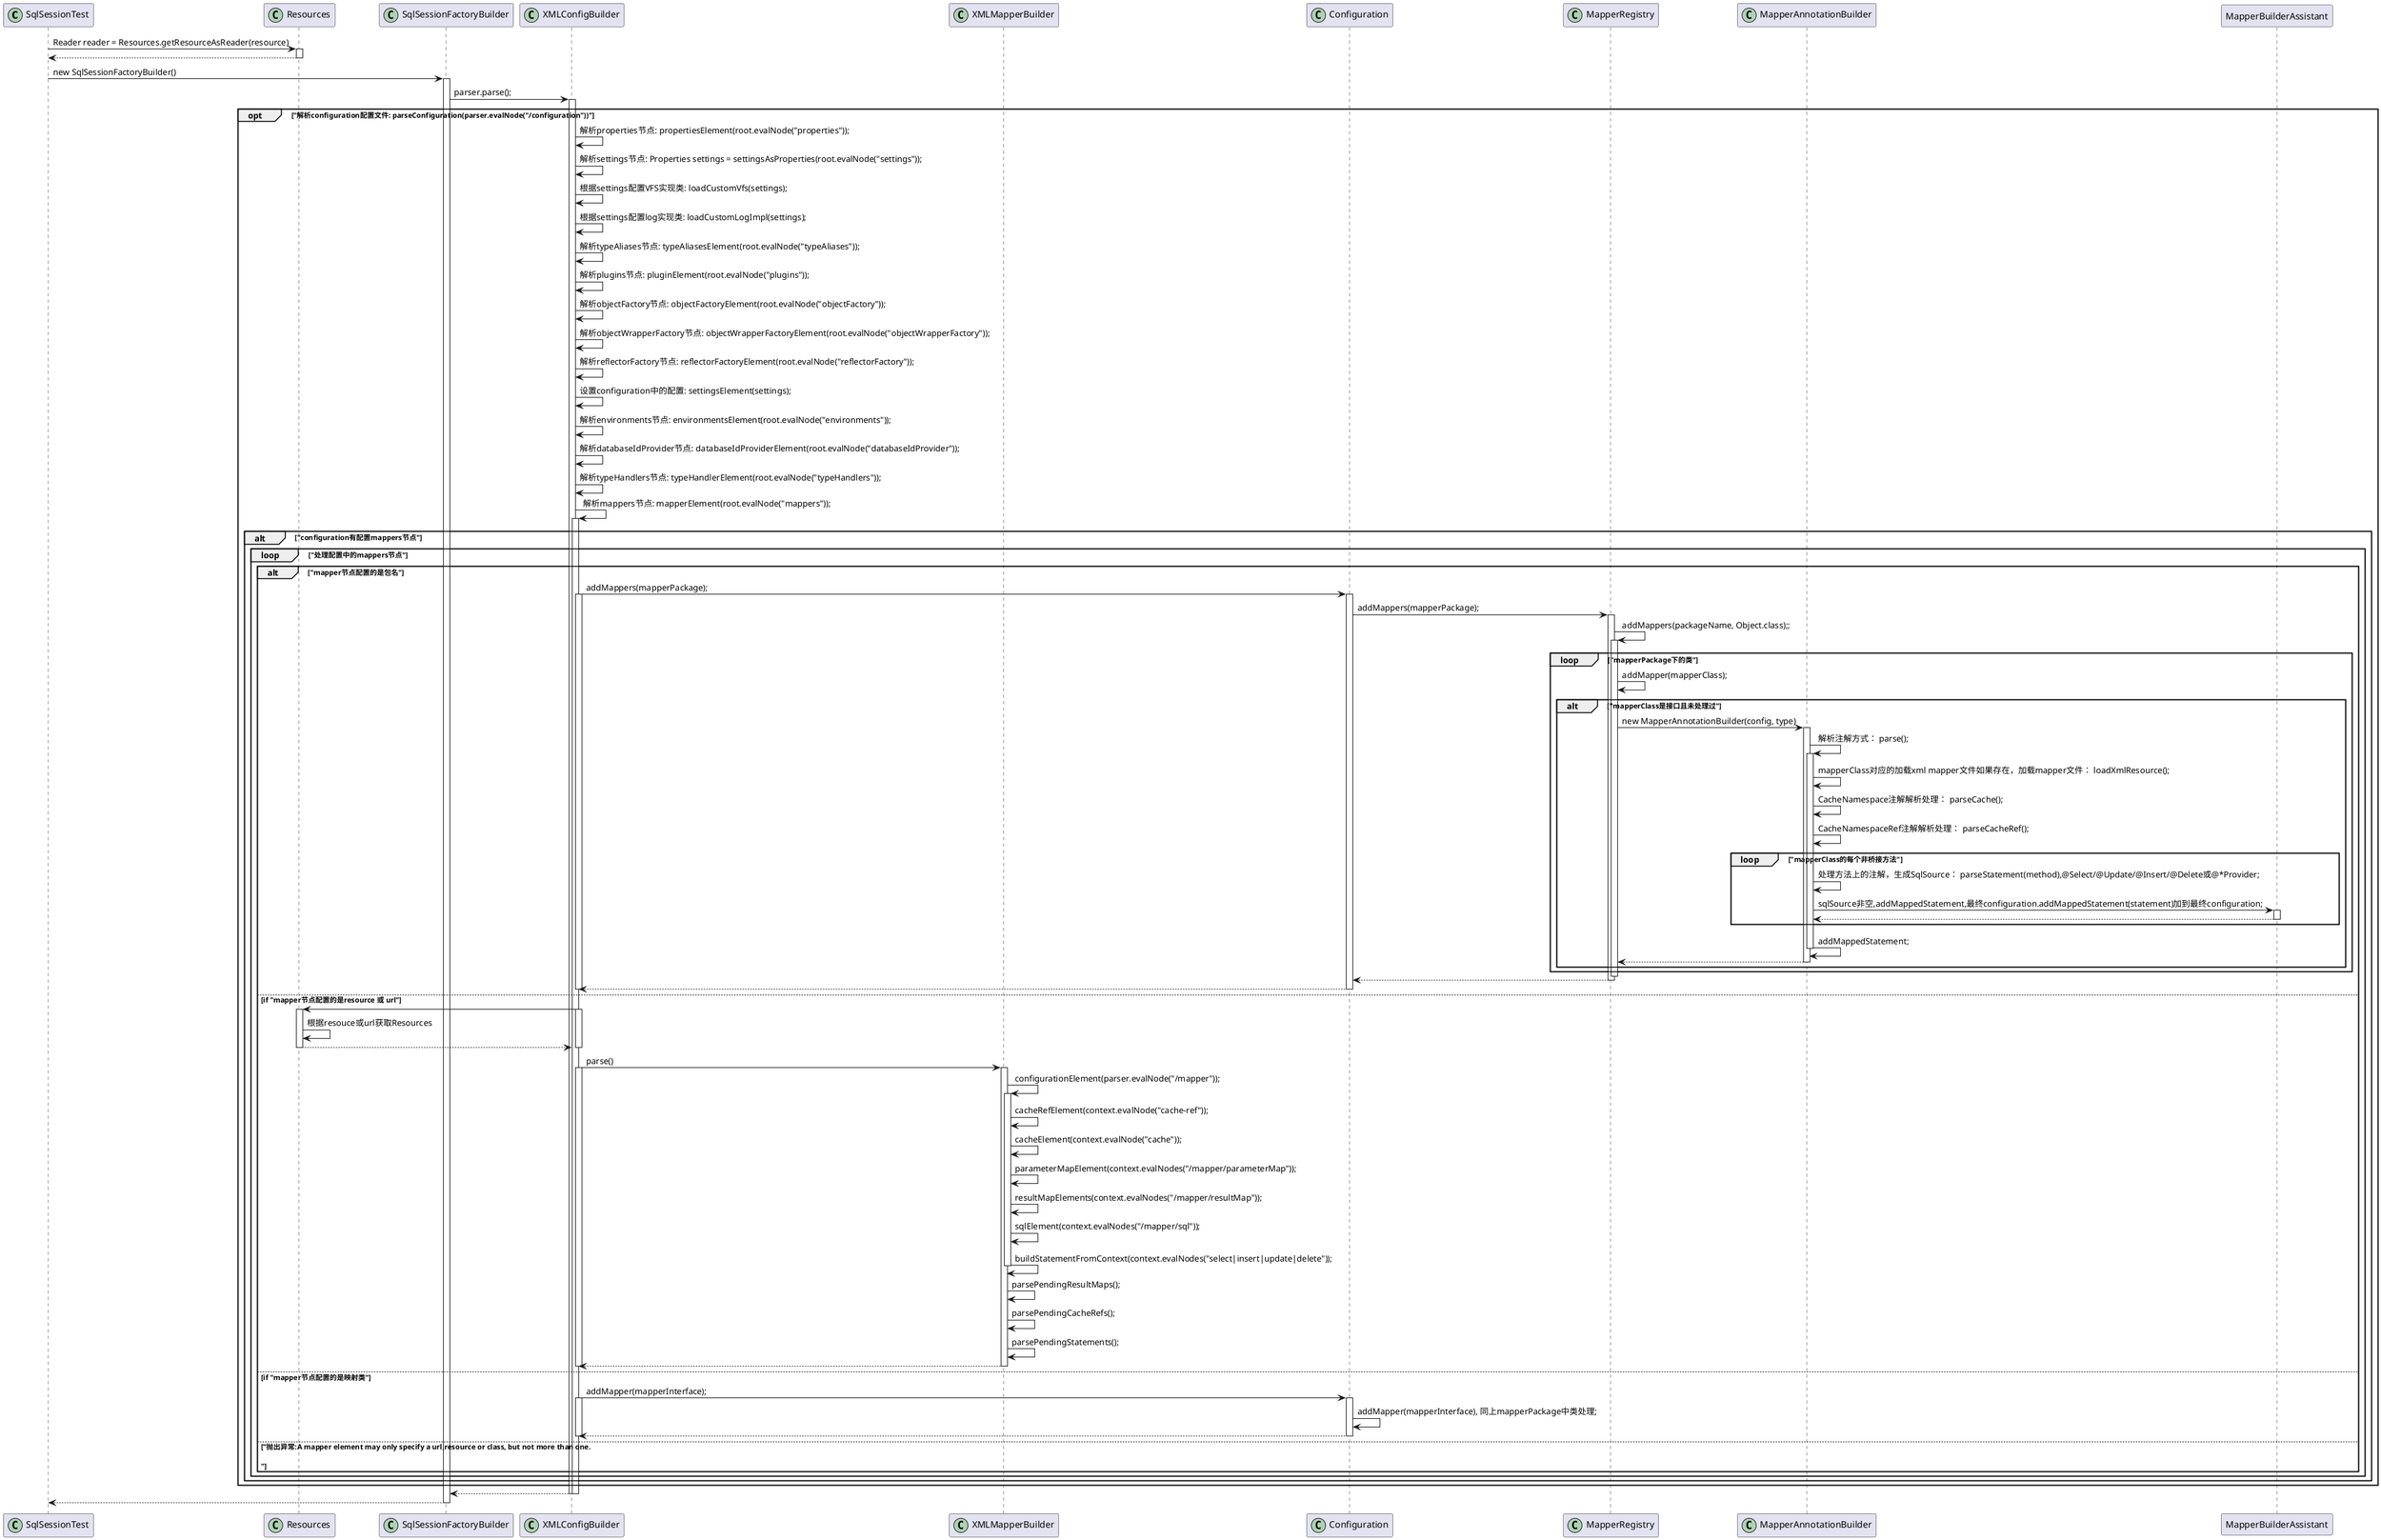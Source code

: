 @startuml

participant SqlSessionTest << (C,#ADD1B2) >>
participant Resources << (C,#ADD1B2) >>
participant SqlSessionFactoryBuilder << (C,#ADD1B2) >>
participant XMLConfigBuilder << (C,#ADD1B2) >>
participant XMLMapperBuilder << (C,#ADD1B2) >>
participant Configuration << (C,#ADD1B2) >>
participant MapperRegistry << (C,#ADD1B2) >>
participant MapperAnnotationBuilder << (C,#ADD1B2) >>

SqlSessionTest -> Resources++: Reader reader = Resources.getResourceAsReader(resource)
SqlSessionTest <-- Resources--
SqlSessionTest -> SqlSessionFactoryBuilder++: new SqlSessionFactoryBuilder()
SqlSessionFactoryBuilder -> XMLConfigBuilder: parser.parse();

opt "解析configuration配置文件: parseConfiguration(parser.evalNode("/configuration"))"
    activate XMLConfigBuilder
    XMLConfigBuilder -> XMLConfigBuilder: 解析properties节点: propertiesElement(root.evalNode("properties"));
    XMLConfigBuilder -> XMLConfigBuilder: 解析settings节点: Properties settings = settingsAsProperties(root.evalNode("settings"));
    XMLConfigBuilder -> XMLConfigBuilder: 根据settings配置VFS实现类: loadCustomVfs(settings);
    XMLConfigBuilder -> XMLConfigBuilder: 根据settings配置log实现类: loadCustomLogImpl(settings);
    XMLConfigBuilder -> XMLConfigBuilder: 解析typeAliases节点: typeAliasesElement(root.evalNode("typeAliases"));
    XMLConfigBuilder -> XMLConfigBuilder: 解析plugins节点: pluginElement(root.evalNode("plugins"));
    XMLConfigBuilder -> XMLConfigBuilder: 解析objectFactory节点: objectFactoryElement(root.evalNode("objectFactory"));
    XMLConfigBuilder -> XMLConfigBuilder: 解析objectWrapperFactory节点: objectWrapperFactoryElement(root.evalNode("objectWrapperFactory"));
    XMLConfigBuilder -> XMLConfigBuilder: 解析reflectorFactory节点: reflectorFactoryElement(root.evalNode("reflectorFactory"));
    XMLConfigBuilder -> XMLConfigBuilder: 设置configuration中的配置: settingsElement(settings);
    XMLConfigBuilder -> XMLConfigBuilder: 解析environments节点: environmentsElement(root.evalNode("environments"));
    XMLConfigBuilder -> XMLConfigBuilder: 解析databaseIdProvider节点: databaseIdProviderElement(root.evalNode("databaseIdProvider"));
    XMLConfigBuilder -> XMLConfigBuilder: 解析typeHandlers节点: typeHandlerElement(root.evalNode("typeHandlers"));
    XMLConfigBuilder -> XMLConfigBuilder++: 解析mappers节点: mapperElement(root.evalNode("mappers"));

    alt "configuration有配置mappers节点"
        loop "处理配置中的mappers节点"
            alt "mapper节点配置的是包名"
                XMLConfigBuilder -> Configuration++: addMappers(mapperPackage);
                activate XMLConfigBuilder
                Configuration -> MapperRegistry++: addMappers(mapperPackage);
                MapperRegistry -> MapperRegistry++: addMappers(packageName, Object.class);;
                loop "mapperPackage下的类"
                    MapperRegistry -> MapperRegistry: addMapper(mapperClass);
                    alt "mapperClass是接口且未处理过"
                        MapperRegistry -> MapperAnnotationBuilder++: new MapperAnnotationBuilder(config, type)
                        MapperAnnotationBuilder -> MapperAnnotationBuilder++: 解析注解方式： parse();
                        MapperAnnotationBuilder -> MapperAnnotationBuilder: mapperClass对应的加载xml mapper文件如果存在，加载mapper文件： loadXmlResource();
                        MapperAnnotationBuilder -> MapperAnnotationBuilder: CacheNamespace注解解析处理： parseCache();
                        MapperAnnotationBuilder -> MapperAnnotationBuilder: CacheNamespaceRef注解解析处理： parseCacheRef();
                        loop "mapperClass的每个非桥接方法"
                            MapperAnnotationBuilder -> MapperAnnotationBuilder: 处理方法上的注解，生成SqlSource： parseStatement(method),@Select/@Update/@Insert/@Delete或@*Provider;
                            MapperAnnotationBuilder -> MapperBuilderAssistant++: sqlSource非空,addMappedStatement,最终configuration.addMappedStatement(statement)加到最终configuration;
                            MapperAnnotationBuilder <-- MapperBuilderAssistant--
                        end
                        MapperAnnotationBuilder -> MapperAnnotationBuilder--: addMappedStatement;
                        MapperRegistry <-- MapperAnnotationBuilder--
                    end
                end
                deactivate MapperRegistry

                Configuration <-- MapperRegistry--:
                XMLConfigBuilder <-- Configuration--:
                deactivate XMLConfigBuilder
            else if "mapper节点配置的是resource 或 url"
                XMLConfigBuilder -> Resources++
                activate XMLConfigBuilder
                Resources -> Resources: 根据resouce或url获取Resources
                XMLConfigBuilder <-- Resources--
                deactivate XMLConfigBuilder

                XMLConfigBuilder -> XMLMapperBuilder++: parse()
                activate XMLConfigBuilder
                XMLMapperBuilder -> XMLMapperBuilder++: configurationElement(parser.evalNode("/mapper"));

                XMLMapperBuilder -> XMLMapperBuilder: cacheRefElement(context.evalNode("cache-ref"));
                XMLMapperBuilder -> XMLMapperBuilder: cacheElement(context.evalNode("cache"));
                XMLMapperBuilder -> XMLMapperBuilder: parameterMapElement(context.evalNodes("/mapper/parameterMap"));
                XMLMapperBuilder -> XMLMapperBuilder: resultMapElements(context.evalNodes("/mapper/resultMap"));
                XMLMapperBuilder -> XMLMapperBuilder: sqlElement(context.evalNodes("/mapper/sql"));
                XMLMapperBuilder -> XMLMapperBuilder--: buildStatementFromContext(context.evalNodes("select|insert|update|delete"));

                XMLMapperBuilder -> XMLMapperBuilder: parsePendingResultMaps();
                XMLMapperBuilder -> XMLMapperBuilder: parsePendingCacheRefs();
                XMLMapperBuilder -> XMLMapperBuilder: parsePendingStatements();

                XMLConfigBuilder <-- XMLMapperBuilder--
                deactivate XMLConfigBuilder
            else if "mapper节点配置的是映射类"
                XMLConfigBuilder -> Configuration++: addMapper(mapperInterface);
                activate XMLConfigBuilder
                Configuration -> Configuration: addMapper(mapperInterface), 同上mapperPackage中类处理;
                XMLConfigBuilder <-- Configuration--:
                deactivate XMLConfigBuilder
            else "抛出异常:A mapper element may only specify a url,resource or class, but not more than one.\n\n"
            end
        end
    end
end
SqlSessionFactoryBuilder <-- XMLConfigBuilder--
deactivate XMLConfigBuilder

SqlSessionTest <-- SqlSessionFactoryBuilder--

@enduml